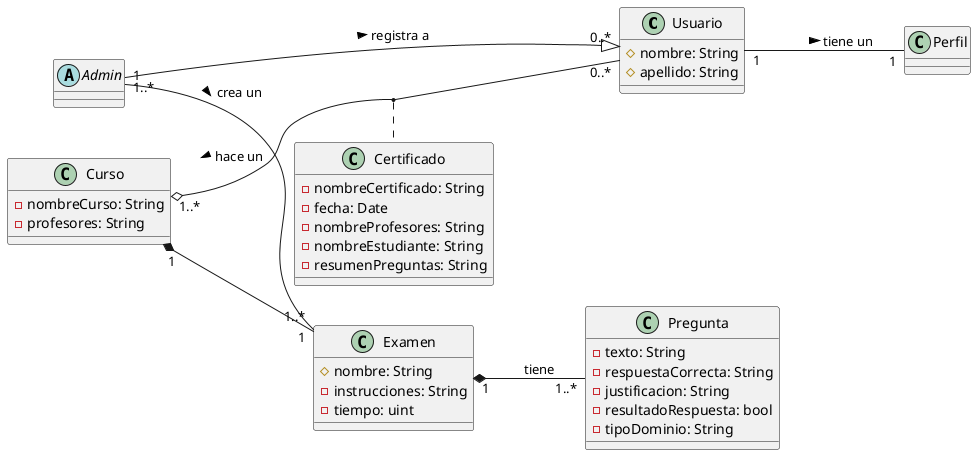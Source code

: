@startuml Class
left to right direction
skinparam Nodesep 40
skinparam boxsize 100 50

class Usuario {
  # nombre: String
  # apellido: String
}

class Perfil{
}

abstract Admin {
}

class Examen {
  # nombre: String
  - instrucciones: String
  - tiempo: uint
}

class Pregunta {
  - texto: String
  - respuestaCorrecta: String
  - justificacion: String
  - resultadoRespuesta: bool
  - tipoDominio: String
}

class Certificado {
  - nombreCertificado: String
  - fecha: Date
  - nombreProfesores: String
  - nombreEstudiante: String
  - resumenPreguntas: String
}

class Curso{
  - nombreCurso: String
  - profesores: String
}


Curso "1..*" o-- "0..*" Usuario : hace un <
Curso "1" *-- "1" Examen
Usuario "1" -- "1" Perfil : tiene un >
Admin "1" -- "1..*" Examen : crea un >
Examen "1" *-- "1..*" Pregunta : tiene
Admin "1..*" --|> "0..*" Usuario : registra a > 
(Curso,Usuario) . Certificado

@enduml